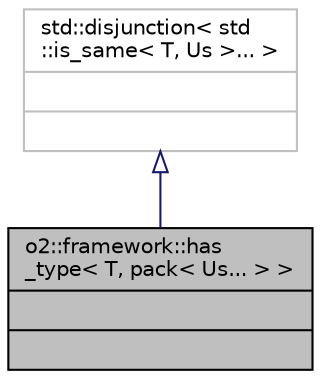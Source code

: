 digraph "o2::framework::has_type&lt; T, pack&lt; Us... &gt; &gt;"
{
 // INTERACTIVE_SVG=YES
  bgcolor="transparent";
  edge [fontname="Helvetica",fontsize="10",labelfontname="Helvetica",labelfontsize="10"];
  node [fontname="Helvetica",fontsize="10",shape=record];
  Node0 [label="{o2::framework::has\l_type\< T, pack\< Us... \> \>\n||}",height=0.2,width=0.4,color="black", fillcolor="grey75", style="filled", fontcolor="black"];
  Node1 -> Node0 [dir="back",color="midnightblue",fontsize="10",style="solid",arrowtail="onormal",fontname="Helvetica"];
  Node1 [label="{std::disjunction\< std\l::is_same\< T, Us \>... \>\n||}",height=0.2,width=0.4,color="grey75"];
}

